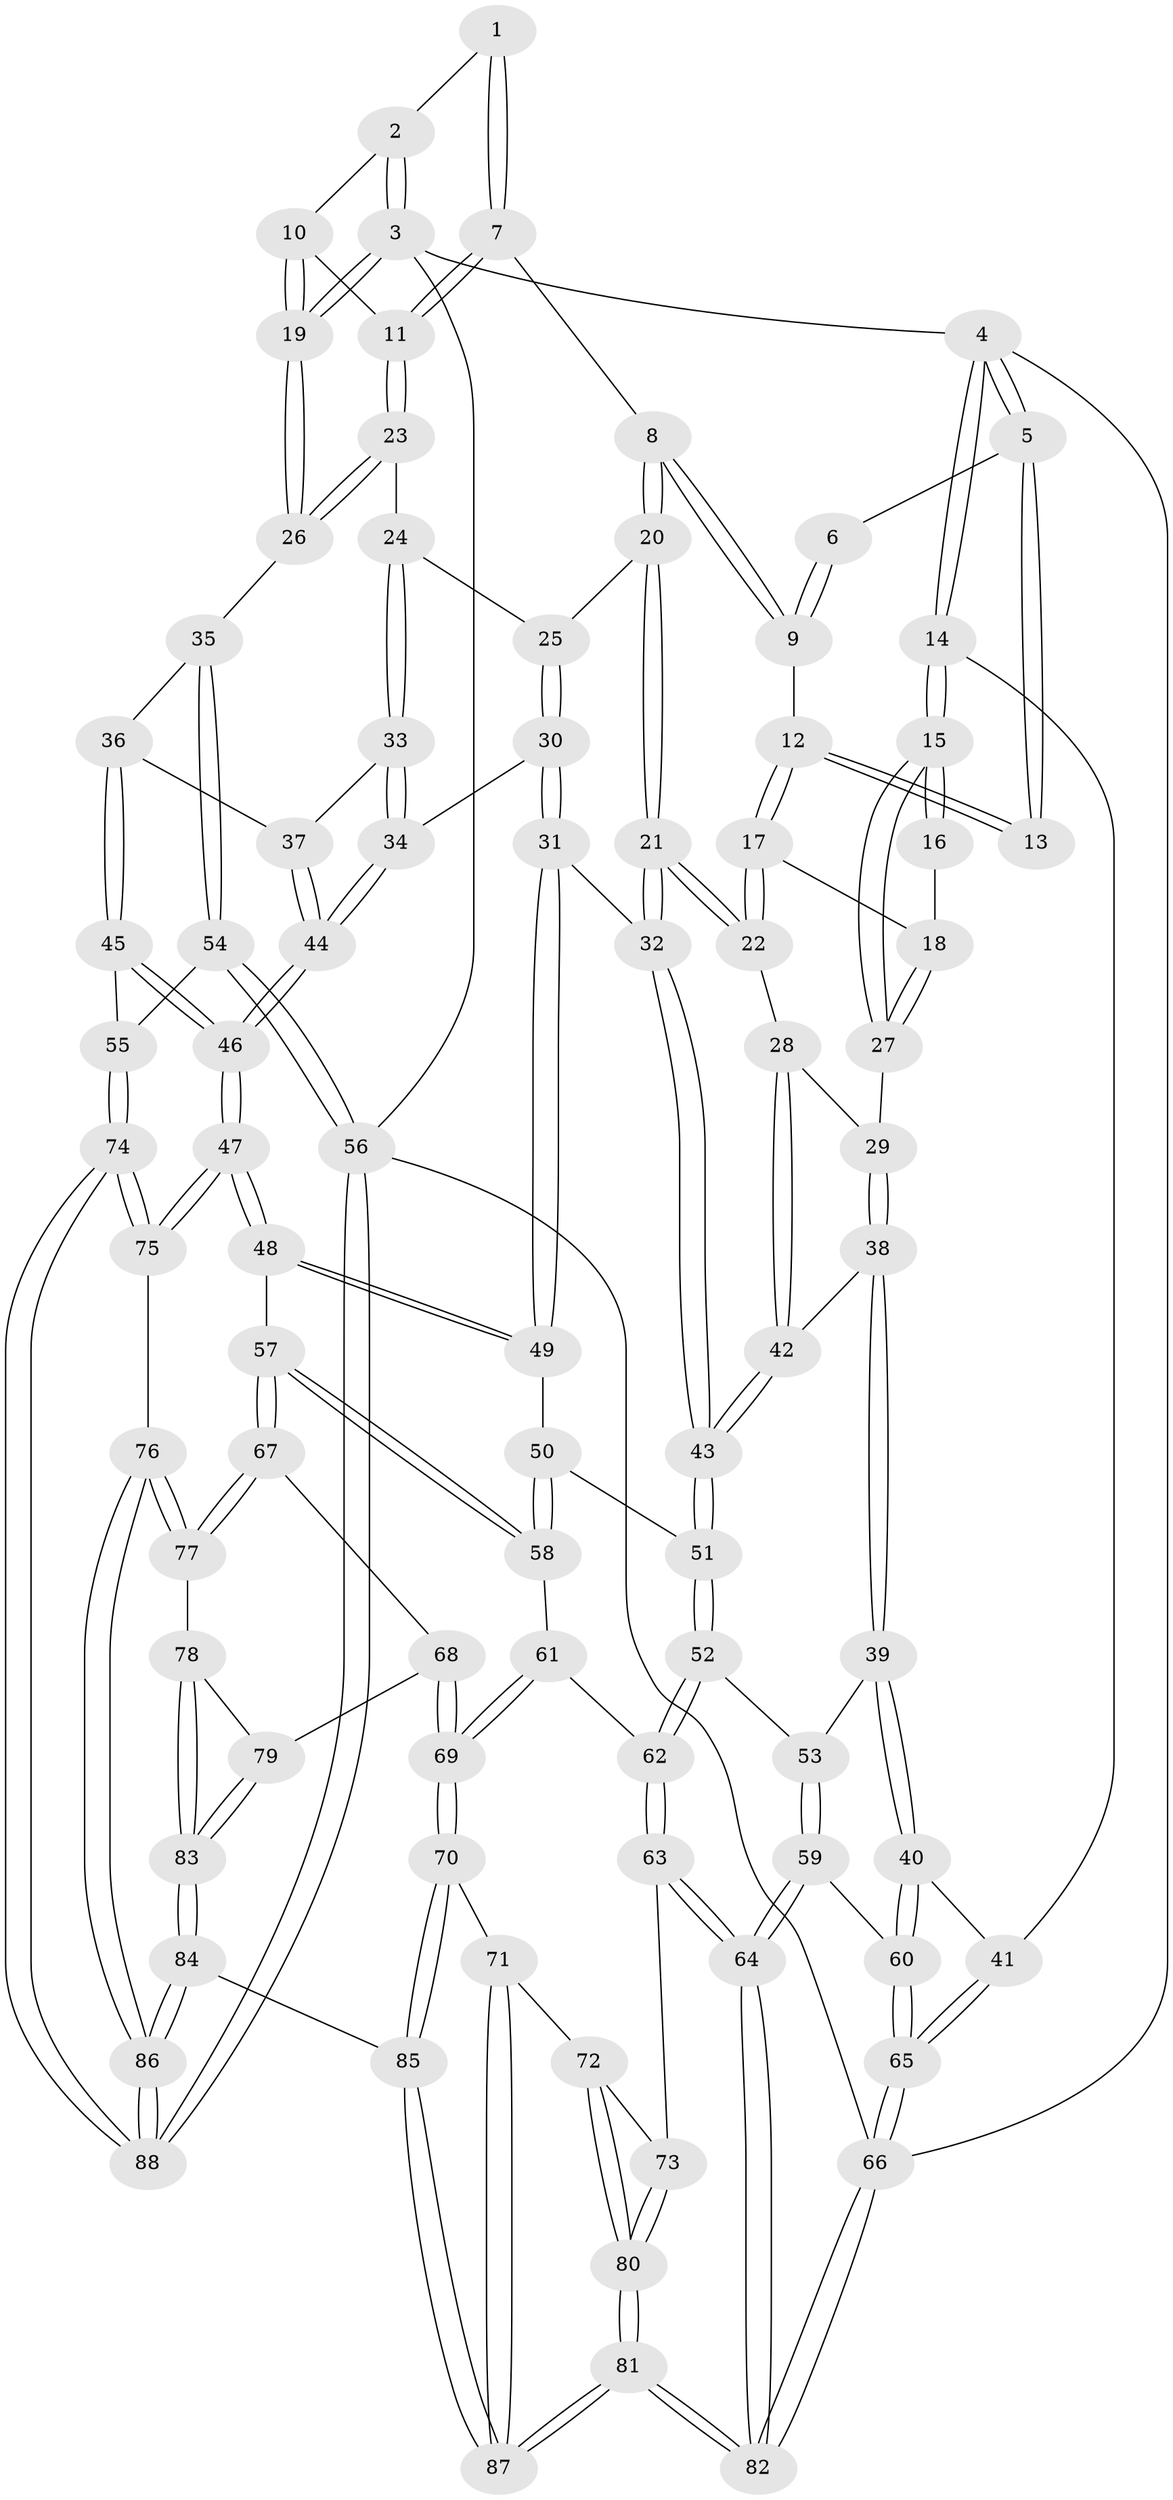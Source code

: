 // Generated by graph-tools (version 1.1) at 2025/38/03/09/25 02:38:43]
// undirected, 88 vertices, 217 edges
graph export_dot {
graph [start="1"]
  node [color=gray90,style=filled];
  1 [pos="+0.6328320610249792+0"];
  2 [pos="+0.848848772552398+0"];
  3 [pos="+1+0"];
  4 [pos="+0+0"];
  5 [pos="+0.11356871692872343+0"];
  6 [pos="+0.2978560758886854+0"];
  7 [pos="+0.6254322083314657+0.1270483224820898"];
  8 [pos="+0.5939766875877626+0.14778517347695516"];
  9 [pos="+0.47168155838033704+0.1531739423240507"];
  10 [pos="+0.8190886199530651+0.16473644631163556"];
  11 [pos="+0.7881598159930469+0.20242583453487792"];
  12 [pos="+0.34905361449067207+0.19245168955000977"];
  13 [pos="+0.21302563495662435+0.045784902050998076"];
  14 [pos="+0+0.36403687844271315"];
  15 [pos="+0+0.34044024679959"];
  16 [pos="+0.1869264576707604+0.08869641509192043"];
  17 [pos="+0.32116890959577243+0.27556017443476766"];
  18 [pos="+0.13993138734859062+0.29050922458559353"];
  19 [pos="+1+0"];
  20 [pos="+0.5673634244373+0.2851635708996493"];
  21 [pos="+0.5003164080175397+0.4315279534963948"];
  22 [pos="+0.34372405150087837+0.3652801831083377"];
  23 [pos="+0.8206028726693143+0.25335901250780707"];
  24 [pos="+0.8125031760097645+0.3349720679928001"];
  25 [pos="+0.6903790338028789+0.39709466415811184"];
  26 [pos="+1+0.263004335379564"];
  27 [pos="+0.09229552069018866+0.31479880072273025"];
  28 [pos="+0.30546464767638504+0.41251808729724243"];
  29 [pos="+0.22679093727160696+0.4316563277940063"];
  30 [pos="+0.6152491123949883+0.4858790231290017"];
  31 [pos="+0.5775814070196535+0.5009255822721893"];
  32 [pos="+0.5216504254901738+0.47620623400175127"];
  33 [pos="+0.8314544350396885+0.3857931649058322"];
  34 [pos="+0.7363123537771737+0.511267673423987"];
  35 [pos="+1+0.4616741486467117"];
  36 [pos="+0.9710471908279543+0.47259334767647304"];
  37 [pos="+0.8571303484138133+0.4154058853343822"];
  38 [pos="+0.14370378331920575+0.5277869997957737"];
  39 [pos="+0+0.5782789853701739"];
  40 [pos="+0+0.576073089189666"];
  41 [pos="+0+0.5595356600246384"];
  42 [pos="+0.31429767974397727+0.5758410666502469"];
  43 [pos="+0.36464615089446994+0.6514578737560975"];
  44 [pos="+0.8094498913615505+0.6538493718429758"];
  45 [pos="+0.8283224878034946+0.7128581905093675"];
  46 [pos="+0.8198689662402431+0.713607002973102"];
  47 [pos="+0.8049606913176509+0.7230856478412419"];
  48 [pos="+0.8037163017301371+0.7229521589398643"];
  49 [pos="+0.6330293404878355+0.6549201082353321"];
  50 [pos="+0.5768119838745864+0.6912970694595382"];
  51 [pos="+0.36300456239880985+0.6748234970665064"];
  52 [pos="+0.3510625208941129+0.6984182607394824"];
  53 [pos="+0.19127085327902998+0.6756567238682419"];
  54 [pos="+1+0.7250179252540655"];
  55 [pos="+0.9765375015567798+0.7402690534377108"];
  56 [pos="+1+1"];
  57 [pos="+0.6104713434818367+0.8359654006062484"];
  58 [pos="+0.5560431484191322+0.7890262568139522"];
  59 [pos="+0.13844424499233998+0.855590285512637"];
  60 [pos="+0.09107819687787198+0.8064395335504019"];
  61 [pos="+0.48989711123141716+0.8151801956008519"];
  62 [pos="+0.3515221847885544+0.7371000836363244"];
  63 [pos="+0.3140026266856222+0.8208749424641307"];
  64 [pos="+0.15808968412348975+0.8877069172251759"];
  65 [pos="+0+1"];
  66 [pos="+0+1"];
  67 [pos="+0.6078996572840664+0.8596405536693866"];
  68 [pos="+0.545929901573988+0.9043266881713262"];
  69 [pos="+0.5023937818939945+0.9016407985712867"];
  70 [pos="+0.48494541951990444+0.9199251713454923"];
  71 [pos="+0.46604969025177856+0.9229056329194171"];
  72 [pos="+0.43060973485913645+0.9198176539843749"];
  73 [pos="+0.3182108344568777+0.828625591350401"];
  74 [pos="+0.936220502373126+0.968029648508193"];
  75 [pos="+0.7895285794246603+0.8752802558521583"];
  76 [pos="+0.7797287578094639+0.8907839636049262"];
  77 [pos="+0.6524313917305584+0.9149983899124531"];
  78 [pos="+0.6451004729791985+0.9317749622918191"];
  79 [pos="+0.5572066888151074+0.9205494670635276"];
  80 [pos="+0.3420683718912612+1"];
  81 [pos="+0.3094532946494824+1"];
  82 [pos="+0+1"];
  83 [pos="+0.614432721917485+1"];
  84 [pos="+0.6159331498834706+1"];
  85 [pos="+0.5996492841979848+1"];
  86 [pos="+0.7259709007502197+1"];
  87 [pos="+0.3531178260089874+1"];
  88 [pos="+1+1"];
  1 -- 2;
  1 -- 7;
  1 -- 7;
  2 -- 3;
  2 -- 3;
  2 -- 10;
  3 -- 4;
  3 -- 19;
  3 -- 19;
  3 -- 56;
  4 -- 5;
  4 -- 5;
  4 -- 14;
  4 -- 14;
  4 -- 66;
  5 -- 6;
  5 -- 13;
  5 -- 13;
  6 -- 9;
  6 -- 9;
  7 -- 8;
  7 -- 11;
  7 -- 11;
  8 -- 9;
  8 -- 9;
  8 -- 20;
  8 -- 20;
  9 -- 12;
  10 -- 11;
  10 -- 19;
  10 -- 19;
  11 -- 23;
  11 -- 23;
  12 -- 13;
  12 -- 13;
  12 -- 17;
  12 -- 17;
  14 -- 15;
  14 -- 15;
  14 -- 41;
  15 -- 16;
  15 -- 16;
  15 -- 27;
  15 -- 27;
  16 -- 18;
  17 -- 18;
  17 -- 22;
  17 -- 22;
  18 -- 27;
  18 -- 27;
  19 -- 26;
  19 -- 26;
  20 -- 21;
  20 -- 21;
  20 -- 25;
  21 -- 22;
  21 -- 22;
  21 -- 32;
  21 -- 32;
  22 -- 28;
  23 -- 24;
  23 -- 26;
  23 -- 26;
  24 -- 25;
  24 -- 33;
  24 -- 33;
  25 -- 30;
  25 -- 30;
  26 -- 35;
  27 -- 29;
  28 -- 29;
  28 -- 42;
  28 -- 42;
  29 -- 38;
  29 -- 38;
  30 -- 31;
  30 -- 31;
  30 -- 34;
  31 -- 32;
  31 -- 49;
  31 -- 49;
  32 -- 43;
  32 -- 43;
  33 -- 34;
  33 -- 34;
  33 -- 37;
  34 -- 44;
  34 -- 44;
  35 -- 36;
  35 -- 54;
  35 -- 54;
  36 -- 37;
  36 -- 45;
  36 -- 45;
  37 -- 44;
  37 -- 44;
  38 -- 39;
  38 -- 39;
  38 -- 42;
  39 -- 40;
  39 -- 40;
  39 -- 53;
  40 -- 41;
  40 -- 60;
  40 -- 60;
  41 -- 65;
  41 -- 65;
  42 -- 43;
  42 -- 43;
  43 -- 51;
  43 -- 51;
  44 -- 46;
  44 -- 46;
  45 -- 46;
  45 -- 46;
  45 -- 55;
  46 -- 47;
  46 -- 47;
  47 -- 48;
  47 -- 48;
  47 -- 75;
  47 -- 75;
  48 -- 49;
  48 -- 49;
  48 -- 57;
  49 -- 50;
  50 -- 51;
  50 -- 58;
  50 -- 58;
  51 -- 52;
  51 -- 52;
  52 -- 53;
  52 -- 62;
  52 -- 62;
  53 -- 59;
  53 -- 59;
  54 -- 55;
  54 -- 56;
  54 -- 56;
  55 -- 74;
  55 -- 74;
  56 -- 88;
  56 -- 88;
  56 -- 66;
  57 -- 58;
  57 -- 58;
  57 -- 67;
  57 -- 67;
  58 -- 61;
  59 -- 60;
  59 -- 64;
  59 -- 64;
  60 -- 65;
  60 -- 65;
  61 -- 62;
  61 -- 69;
  61 -- 69;
  62 -- 63;
  62 -- 63;
  63 -- 64;
  63 -- 64;
  63 -- 73;
  64 -- 82;
  64 -- 82;
  65 -- 66;
  65 -- 66;
  66 -- 82;
  66 -- 82;
  67 -- 68;
  67 -- 77;
  67 -- 77;
  68 -- 69;
  68 -- 69;
  68 -- 79;
  69 -- 70;
  69 -- 70;
  70 -- 71;
  70 -- 85;
  70 -- 85;
  71 -- 72;
  71 -- 87;
  71 -- 87;
  72 -- 73;
  72 -- 80;
  72 -- 80;
  73 -- 80;
  73 -- 80;
  74 -- 75;
  74 -- 75;
  74 -- 88;
  74 -- 88;
  75 -- 76;
  76 -- 77;
  76 -- 77;
  76 -- 86;
  76 -- 86;
  77 -- 78;
  78 -- 79;
  78 -- 83;
  78 -- 83;
  79 -- 83;
  79 -- 83;
  80 -- 81;
  80 -- 81;
  81 -- 82;
  81 -- 82;
  81 -- 87;
  81 -- 87;
  83 -- 84;
  83 -- 84;
  84 -- 85;
  84 -- 86;
  84 -- 86;
  85 -- 87;
  85 -- 87;
  86 -- 88;
  86 -- 88;
}

